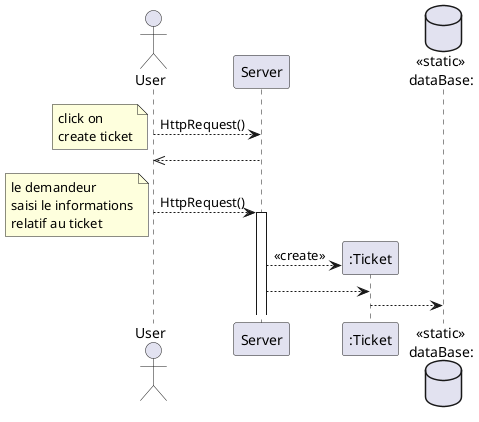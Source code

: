 @startuml créer un ticket

actor client as "User" order 1
participant server as "Server"   order 2
database bdd as "<<static>>\ndataBase:" order 4

client --> server : HttpRequest()
note left : click on \ncreate ticket
server -->> client

client --> server : HttpRequest()
note left : le demandeur\nsaisi le informations\nrelatif au ticket

activate server
create ticket as ":Ticket" order 3
server --> ticket : <<create>>

server --> ticket : 

ticket --> bdd : 

@enduml